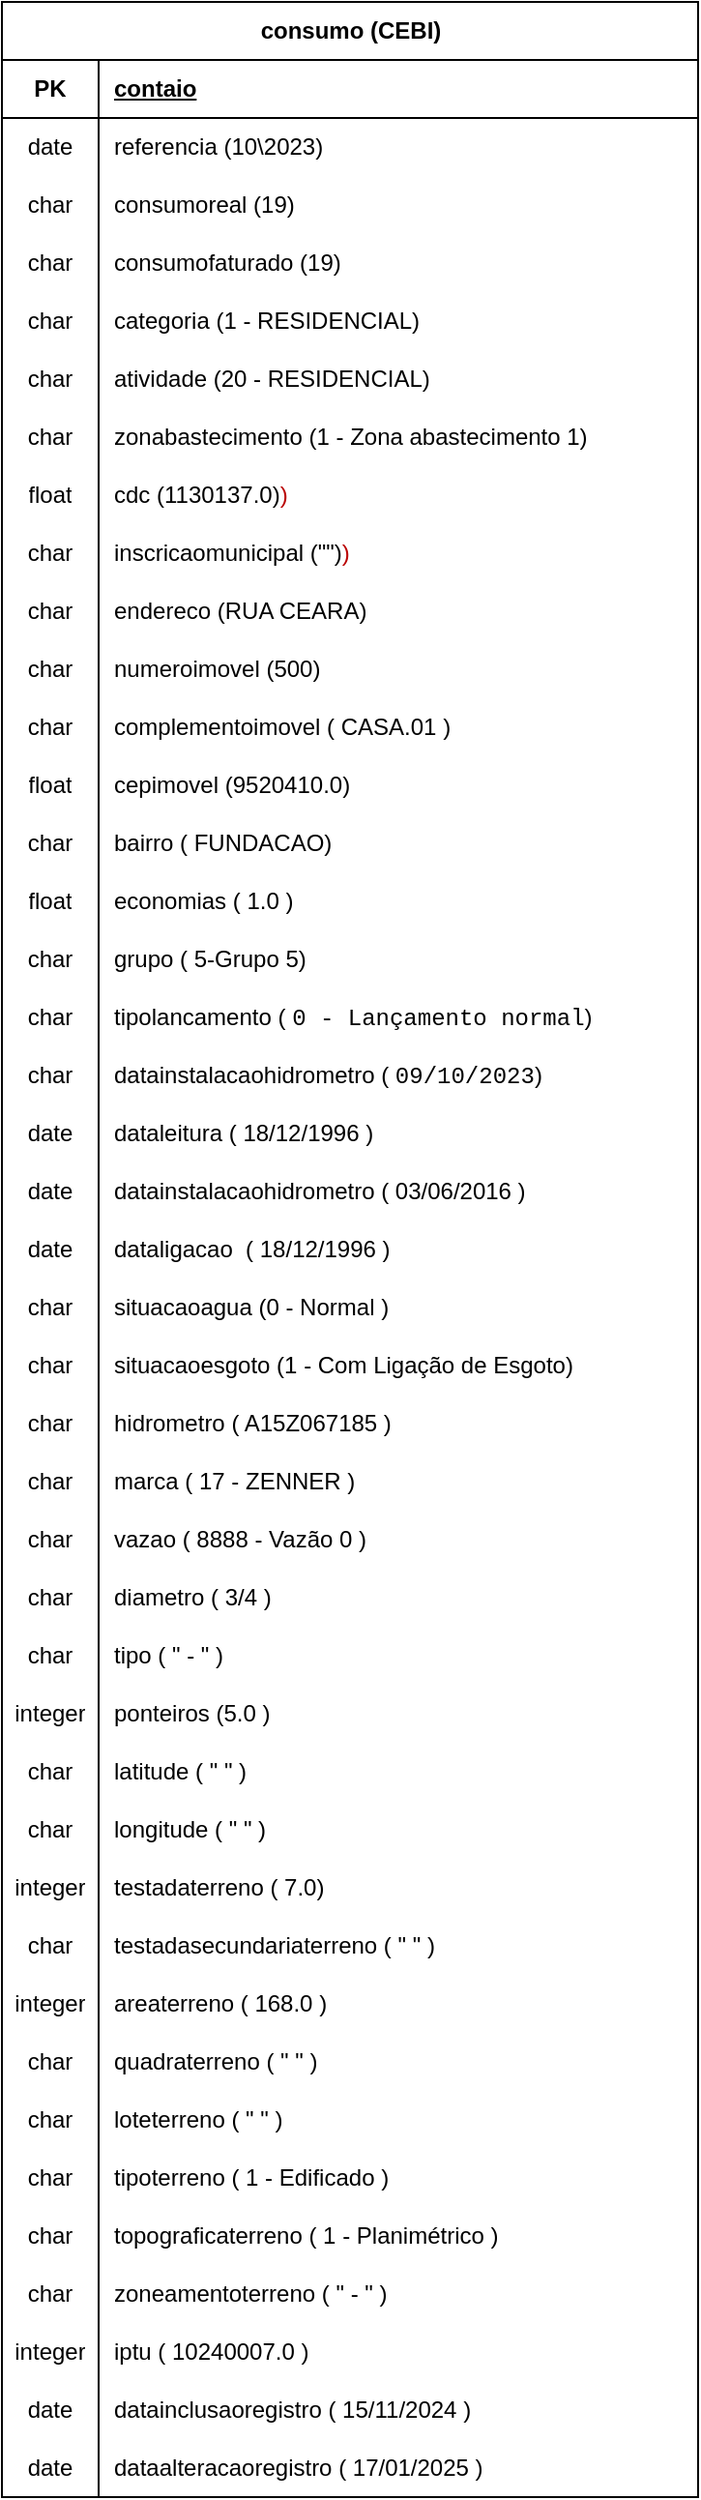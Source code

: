<mxfile version="26.0.6">
  <diagram name="Página-1" id="OTXXK7IYjuL3K-QOraHA">
    <mxGraphModel dx="1500" dy="796" grid="1" gridSize="10" guides="1" tooltips="1" connect="1" arrows="1" fold="1" page="1" pageScale="1" pageWidth="827" pageHeight="1169" math="0" shadow="0">
      <root>
        <mxCell id="0" />
        <mxCell id="1" parent="0" />
        <object label="consumo (CEBI)" contaid="" id="uU2VkU6-m6h__MbLvQ_K-1">
          <mxCell style="shape=table;startSize=30;container=1;collapsible=1;childLayout=tableLayout;fixedRows=1;rowLines=0;fontStyle=1;align=center;resizeLast=1;html=1;" vertex="1" parent="1">
            <mxGeometry x="110" y="30" width="360" height="1290" as="geometry" />
          </mxCell>
        </object>
        <mxCell id="uU2VkU6-m6h__MbLvQ_K-2" value="" style="shape=tableRow;horizontal=0;startSize=0;swimlaneHead=0;swimlaneBody=0;fillColor=none;collapsible=0;dropTarget=0;points=[[0,0.5],[1,0.5]];portConstraint=eastwest;top=0;left=0;right=0;bottom=1;" vertex="1" parent="uU2VkU6-m6h__MbLvQ_K-1">
          <mxGeometry y="30" width="360" height="30" as="geometry" />
        </mxCell>
        <mxCell id="uU2VkU6-m6h__MbLvQ_K-3" value="PK" style="shape=partialRectangle;connectable=0;fillColor=none;top=0;left=0;bottom=0;right=0;fontStyle=1;overflow=hidden;whiteSpace=wrap;html=1;" vertex="1" parent="uU2VkU6-m6h__MbLvQ_K-2">
          <mxGeometry width="50" height="30" as="geometry">
            <mxRectangle width="50" height="30" as="alternateBounds" />
          </mxGeometry>
        </mxCell>
        <mxCell id="uU2VkU6-m6h__MbLvQ_K-4" value="contaio" style="shape=partialRectangle;connectable=0;fillColor=none;top=0;left=0;bottom=0;right=0;align=left;spacingLeft=6;fontStyle=5;overflow=hidden;whiteSpace=wrap;html=1;" vertex="1" parent="uU2VkU6-m6h__MbLvQ_K-2">
          <mxGeometry x="50" width="310" height="30" as="geometry">
            <mxRectangle width="310" height="30" as="alternateBounds" />
          </mxGeometry>
        </mxCell>
        <mxCell id="uU2VkU6-m6h__MbLvQ_K-5" value="" style="shape=tableRow;horizontal=0;startSize=0;swimlaneHead=0;swimlaneBody=0;fillColor=none;collapsible=0;dropTarget=0;points=[[0,0.5],[1,0.5]];portConstraint=eastwest;top=0;left=0;right=0;bottom=0;" vertex="1" parent="uU2VkU6-m6h__MbLvQ_K-1">
          <mxGeometry y="60" width="360" height="30" as="geometry" />
        </mxCell>
        <mxCell id="uU2VkU6-m6h__MbLvQ_K-6" value="date" style="shape=partialRectangle;connectable=0;fillColor=none;top=0;left=0;bottom=0;right=0;editable=1;overflow=hidden;whiteSpace=wrap;html=1;" vertex="1" parent="uU2VkU6-m6h__MbLvQ_K-5">
          <mxGeometry width="50" height="30" as="geometry">
            <mxRectangle width="50" height="30" as="alternateBounds" />
          </mxGeometry>
        </mxCell>
        <mxCell id="uU2VkU6-m6h__MbLvQ_K-7" value="referencia (10\\2023)" style="shape=partialRectangle;connectable=0;fillColor=none;top=0;left=0;bottom=0;right=0;align=left;spacingLeft=6;overflow=hidden;whiteSpace=wrap;html=1;" vertex="1" parent="uU2VkU6-m6h__MbLvQ_K-5">
          <mxGeometry x="50" width="310" height="30" as="geometry">
            <mxRectangle width="310" height="30" as="alternateBounds" />
          </mxGeometry>
        </mxCell>
        <mxCell id="uU2VkU6-m6h__MbLvQ_K-8" value="" style="shape=tableRow;horizontal=0;startSize=0;swimlaneHead=0;swimlaneBody=0;fillColor=none;collapsible=0;dropTarget=0;points=[[0,0.5],[1,0.5]];portConstraint=eastwest;top=0;left=0;right=0;bottom=0;" vertex="1" parent="uU2VkU6-m6h__MbLvQ_K-1">
          <mxGeometry y="90" width="360" height="30" as="geometry" />
        </mxCell>
        <mxCell id="uU2VkU6-m6h__MbLvQ_K-9" value="char" style="shape=partialRectangle;connectable=0;fillColor=none;top=0;left=0;bottom=0;right=0;editable=1;overflow=hidden;whiteSpace=wrap;html=1;" vertex="1" parent="uU2VkU6-m6h__MbLvQ_K-8">
          <mxGeometry width="50" height="30" as="geometry">
            <mxRectangle width="50" height="30" as="alternateBounds" />
          </mxGeometry>
        </mxCell>
        <mxCell id="uU2VkU6-m6h__MbLvQ_K-10" value="consumoreal (19)" style="shape=partialRectangle;connectable=0;fillColor=none;top=0;left=0;bottom=0;right=0;align=left;spacingLeft=6;overflow=hidden;whiteSpace=wrap;html=1;" vertex="1" parent="uU2VkU6-m6h__MbLvQ_K-8">
          <mxGeometry x="50" width="310" height="30" as="geometry">
            <mxRectangle width="310" height="30" as="alternateBounds" />
          </mxGeometry>
        </mxCell>
        <mxCell id="uU2VkU6-m6h__MbLvQ_K-11" value="" style="shape=tableRow;horizontal=0;startSize=0;swimlaneHead=0;swimlaneBody=0;fillColor=none;collapsible=0;dropTarget=0;points=[[0,0.5],[1,0.5]];portConstraint=eastwest;top=0;left=0;right=0;bottom=0;" vertex="1" parent="uU2VkU6-m6h__MbLvQ_K-1">
          <mxGeometry y="120" width="360" height="30" as="geometry" />
        </mxCell>
        <mxCell id="uU2VkU6-m6h__MbLvQ_K-12" value="&lt;span style=&quot;text-align: left;&quot;&gt;char&lt;/span&gt;" style="shape=partialRectangle;connectable=0;fillColor=none;top=0;left=0;bottom=0;right=0;editable=1;overflow=hidden;whiteSpace=wrap;html=1;" vertex="1" parent="uU2VkU6-m6h__MbLvQ_K-11">
          <mxGeometry width="50" height="30" as="geometry">
            <mxRectangle width="50" height="30" as="alternateBounds" />
          </mxGeometry>
        </mxCell>
        <mxCell id="uU2VkU6-m6h__MbLvQ_K-13" value="consumofaturado (19)" style="shape=partialRectangle;connectable=0;fillColor=none;top=0;left=0;bottom=0;right=0;align=left;spacingLeft=6;overflow=hidden;whiteSpace=wrap;html=1;" vertex="1" parent="uU2VkU6-m6h__MbLvQ_K-11">
          <mxGeometry x="50" width="310" height="30" as="geometry">
            <mxRectangle width="310" height="30" as="alternateBounds" />
          </mxGeometry>
        </mxCell>
        <mxCell id="uU2VkU6-m6h__MbLvQ_K-20" value="" style="shape=tableRow;horizontal=0;startSize=0;swimlaneHead=0;swimlaneBody=0;fillColor=none;collapsible=0;dropTarget=0;points=[[0,0.5],[1,0.5]];portConstraint=eastwest;top=0;left=0;right=0;bottom=0;" vertex="1" parent="uU2VkU6-m6h__MbLvQ_K-1">
          <mxGeometry y="150" width="360" height="30" as="geometry" />
        </mxCell>
        <mxCell id="uU2VkU6-m6h__MbLvQ_K-21" value="char" style="shape=partialRectangle;connectable=0;fillColor=none;top=0;left=0;bottom=0;right=0;editable=1;overflow=hidden;whiteSpace=wrap;html=1;" vertex="1" parent="uU2VkU6-m6h__MbLvQ_K-20">
          <mxGeometry width="50" height="30" as="geometry">
            <mxRectangle width="50" height="30" as="alternateBounds" />
          </mxGeometry>
        </mxCell>
        <mxCell id="uU2VkU6-m6h__MbLvQ_K-22" value="categoria (1 - RESIDENCIAL)" style="shape=partialRectangle;connectable=0;fillColor=none;top=0;left=0;bottom=0;right=0;align=left;spacingLeft=6;overflow=hidden;whiteSpace=wrap;html=1;" vertex="1" parent="uU2VkU6-m6h__MbLvQ_K-20">
          <mxGeometry x="50" width="310" height="30" as="geometry">
            <mxRectangle width="310" height="30" as="alternateBounds" />
          </mxGeometry>
        </mxCell>
        <mxCell id="uU2VkU6-m6h__MbLvQ_K-23" value="" style="shape=tableRow;horizontal=0;startSize=0;swimlaneHead=0;swimlaneBody=0;fillColor=none;collapsible=0;dropTarget=0;points=[[0,0.5],[1,0.5]];portConstraint=eastwest;top=0;left=0;right=0;bottom=0;" vertex="1" parent="uU2VkU6-m6h__MbLvQ_K-1">
          <mxGeometry y="180" width="360" height="30" as="geometry" />
        </mxCell>
        <mxCell id="uU2VkU6-m6h__MbLvQ_K-24" value="char" style="shape=partialRectangle;connectable=0;fillColor=none;top=0;left=0;bottom=0;right=0;editable=1;overflow=hidden;whiteSpace=wrap;html=1;" vertex="1" parent="uU2VkU6-m6h__MbLvQ_K-23">
          <mxGeometry width="50" height="30" as="geometry">
            <mxRectangle width="50" height="30" as="alternateBounds" />
          </mxGeometry>
        </mxCell>
        <mxCell id="uU2VkU6-m6h__MbLvQ_K-25" value="atividade (20 - RESIDENCIAL)" style="shape=partialRectangle;connectable=0;fillColor=none;top=0;left=0;bottom=0;right=0;align=left;spacingLeft=6;overflow=hidden;whiteSpace=wrap;html=1;" vertex="1" parent="uU2VkU6-m6h__MbLvQ_K-23">
          <mxGeometry x="50" width="310" height="30" as="geometry">
            <mxRectangle width="310" height="30" as="alternateBounds" />
          </mxGeometry>
        </mxCell>
        <mxCell id="uU2VkU6-m6h__MbLvQ_K-29" value="" style="shape=tableRow;horizontal=0;startSize=0;swimlaneHead=0;swimlaneBody=0;fillColor=none;collapsible=0;dropTarget=0;points=[[0,0.5],[1,0.5]];portConstraint=eastwest;top=0;left=0;right=0;bottom=0;" vertex="1" parent="uU2VkU6-m6h__MbLvQ_K-1">
          <mxGeometry y="210" width="360" height="30" as="geometry" />
        </mxCell>
        <mxCell id="uU2VkU6-m6h__MbLvQ_K-30" value="char" style="shape=partialRectangle;connectable=0;fillColor=none;top=0;left=0;bottom=0;right=0;editable=1;overflow=hidden;whiteSpace=wrap;html=1;" vertex="1" parent="uU2VkU6-m6h__MbLvQ_K-29">
          <mxGeometry width="50" height="30" as="geometry">
            <mxRectangle width="50" height="30" as="alternateBounds" />
          </mxGeometry>
        </mxCell>
        <mxCell id="uU2VkU6-m6h__MbLvQ_K-31" value="zonabastecimento (1 - Zona abastecimento 1)" style="shape=partialRectangle;connectable=0;fillColor=none;top=0;left=0;bottom=0;right=0;align=left;spacingLeft=6;overflow=hidden;whiteSpace=wrap;html=1;" vertex="1" parent="uU2VkU6-m6h__MbLvQ_K-29">
          <mxGeometry x="50" width="310" height="30" as="geometry">
            <mxRectangle width="310" height="30" as="alternateBounds" />
          </mxGeometry>
        </mxCell>
        <mxCell id="uU2VkU6-m6h__MbLvQ_K-32" value="" style="shape=tableRow;horizontal=0;startSize=0;swimlaneHead=0;swimlaneBody=0;fillColor=none;collapsible=0;dropTarget=0;points=[[0,0.5],[1,0.5]];portConstraint=eastwest;top=0;left=0;right=0;bottom=0;" vertex="1" parent="uU2VkU6-m6h__MbLvQ_K-1">
          <mxGeometry y="240" width="360" height="30" as="geometry" />
        </mxCell>
        <mxCell id="uU2VkU6-m6h__MbLvQ_K-33" value="float" style="shape=partialRectangle;connectable=0;fillColor=none;top=0;left=0;bottom=0;right=0;editable=1;overflow=hidden;whiteSpace=wrap;html=1;" vertex="1" parent="uU2VkU6-m6h__MbLvQ_K-32">
          <mxGeometry width="50" height="30" as="geometry">
            <mxRectangle width="50" height="30" as="alternateBounds" />
          </mxGeometry>
        </mxCell>
        <mxCell id="uU2VkU6-m6h__MbLvQ_K-34" value="cdc (1130137.0)&lt;span style=&quot;background-color: transparent;&quot;&gt;&lt;font color=&quot;rgba(0, 0, 0, 0)&quot;&gt;)&lt;/font&gt;&lt;/span&gt;" style="shape=partialRectangle;connectable=0;fillColor=none;top=0;left=0;bottom=0;right=0;align=left;spacingLeft=6;overflow=hidden;whiteSpace=wrap;html=1;" vertex="1" parent="uU2VkU6-m6h__MbLvQ_K-32">
          <mxGeometry x="50" width="310" height="30" as="geometry">
            <mxRectangle width="310" height="30" as="alternateBounds" />
          </mxGeometry>
        </mxCell>
        <mxCell id="uU2VkU6-m6h__MbLvQ_K-35" value="" style="shape=tableRow;horizontal=0;startSize=0;swimlaneHead=0;swimlaneBody=0;fillColor=none;collapsible=0;dropTarget=0;points=[[0,0.5],[1,0.5]];portConstraint=eastwest;top=0;left=0;right=0;bottom=0;" vertex="1" parent="uU2VkU6-m6h__MbLvQ_K-1">
          <mxGeometry y="270" width="360" height="30" as="geometry" />
        </mxCell>
        <mxCell id="uU2VkU6-m6h__MbLvQ_K-36" value="char" style="shape=partialRectangle;connectable=0;fillColor=none;top=0;left=0;bottom=0;right=0;editable=1;overflow=hidden;whiteSpace=wrap;html=1;" vertex="1" parent="uU2VkU6-m6h__MbLvQ_K-35">
          <mxGeometry width="50" height="30" as="geometry">
            <mxRectangle width="50" height="30" as="alternateBounds" />
          </mxGeometry>
        </mxCell>
        <mxCell id="uU2VkU6-m6h__MbLvQ_K-37" value="inscricaomunicipal (&quot;&quot;)&lt;span style=&quot;background-color: transparent;&quot;&gt;&lt;font color=&quot;rgba(0, 0, 0, 0)&quot;&gt;)&lt;/font&gt;&lt;/span&gt;" style="shape=partialRectangle;connectable=0;fillColor=none;top=0;left=0;bottom=0;right=0;align=left;spacingLeft=6;overflow=hidden;whiteSpace=wrap;html=1;" vertex="1" parent="uU2VkU6-m6h__MbLvQ_K-35">
          <mxGeometry x="50" width="310" height="30" as="geometry">
            <mxRectangle width="310" height="30" as="alternateBounds" />
          </mxGeometry>
        </mxCell>
        <mxCell id="uU2VkU6-m6h__MbLvQ_K-38" value="" style="shape=tableRow;horizontal=0;startSize=0;swimlaneHead=0;swimlaneBody=0;fillColor=none;collapsible=0;dropTarget=0;points=[[0,0.5],[1,0.5]];portConstraint=eastwest;top=0;left=0;right=0;bottom=0;" vertex="1" parent="uU2VkU6-m6h__MbLvQ_K-1">
          <mxGeometry y="300" width="360" height="30" as="geometry" />
        </mxCell>
        <mxCell id="uU2VkU6-m6h__MbLvQ_K-39" value="char" style="shape=partialRectangle;connectable=0;fillColor=none;top=0;left=0;bottom=0;right=0;editable=1;overflow=hidden;whiteSpace=wrap;html=1;" vertex="1" parent="uU2VkU6-m6h__MbLvQ_K-38">
          <mxGeometry width="50" height="30" as="geometry">
            <mxRectangle width="50" height="30" as="alternateBounds" />
          </mxGeometry>
        </mxCell>
        <mxCell id="uU2VkU6-m6h__MbLvQ_K-40" value="endereco (RUA CEARA)" style="shape=partialRectangle;connectable=0;fillColor=none;top=0;left=0;bottom=0;right=0;align=left;spacingLeft=6;overflow=hidden;whiteSpace=wrap;html=1;" vertex="1" parent="uU2VkU6-m6h__MbLvQ_K-38">
          <mxGeometry x="50" width="310" height="30" as="geometry">
            <mxRectangle width="310" height="30" as="alternateBounds" />
          </mxGeometry>
        </mxCell>
        <mxCell id="uU2VkU6-m6h__MbLvQ_K-41" value="" style="shape=tableRow;horizontal=0;startSize=0;swimlaneHead=0;swimlaneBody=0;fillColor=none;collapsible=0;dropTarget=0;points=[[0,0.5],[1,0.5]];portConstraint=eastwest;top=0;left=0;right=0;bottom=0;" vertex="1" parent="uU2VkU6-m6h__MbLvQ_K-1">
          <mxGeometry y="330" width="360" height="30" as="geometry" />
        </mxCell>
        <mxCell id="uU2VkU6-m6h__MbLvQ_K-42" value="char" style="shape=partialRectangle;connectable=0;fillColor=none;top=0;left=0;bottom=0;right=0;editable=1;overflow=hidden;whiteSpace=wrap;html=1;" vertex="1" parent="uU2VkU6-m6h__MbLvQ_K-41">
          <mxGeometry width="50" height="30" as="geometry">
            <mxRectangle width="50" height="30" as="alternateBounds" />
          </mxGeometry>
        </mxCell>
        <mxCell id="uU2VkU6-m6h__MbLvQ_K-43" value="numeroimovel (500)" style="shape=partialRectangle;connectable=0;fillColor=none;top=0;left=0;bottom=0;right=0;align=left;spacingLeft=6;overflow=hidden;whiteSpace=wrap;html=1;" vertex="1" parent="uU2VkU6-m6h__MbLvQ_K-41">
          <mxGeometry x="50" width="310" height="30" as="geometry">
            <mxRectangle width="310" height="30" as="alternateBounds" />
          </mxGeometry>
        </mxCell>
        <mxCell id="uU2VkU6-m6h__MbLvQ_K-44" value="" style="shape=tableRow;horizontal=0;startSize=0;swimlaneHead=0;swimlaneBody=0;fillColor=none;collapsible=0;dropTarget=0;points=[[0,0.5],[1,0.5]];portConstraint=eastwest;top=0;left=0;right=0;bottom=0;" vertex="1" parent="uU2VkU6-m6h__MbLvQ_K-1">
          <mxGeometry y="360" width="360" height="30" as="geometry" />
        </mxCell>
        <mxCell id="uU2VkU6-m6h__MbLvQ_K-45" value="char" style="shape=partialRectangle;connectable=0;fillColor=none;top=0;left=0;bottom=0;right=0;editable=1;overflow=hidden;whiteSpace=wrap;html=1;" vertex="1" parent="uU2VkU6-m6h__MbLvQ_K-44">
          <mxGeometry width="50" height="30" as="geometry">
            <mxRectangle width="50" height="30" as="alternateBounds" />
          </mxGeometry>
        </mxCell>
        <mxCell id="uU2VkU6-m6h__MbLvQ_K-46" value="complementoimovel ( CASA.01 )" style="shape=partialRectangle;connectable=0;fillColor=none;top=0;left=0;bottom=0;right=0;align=left;spacingLeft=6;overflow=hidden;whiteSpace=wrap;html=1;" vertex="1" parent="uU2VkU6-m6h__MbLvQ_K-44">
          <mxGeometry x="50" width="310" height="30" as="geometry">
            <mxRectangle width="310" height="30" as="alternateBounds" />
          </mxGeometry>
        </mxCell>
        <mxCell id="uU2VkU6-m6h__MbLvQ_K-47" value="" style="shape=tableRow;horizontal=0;startSize=0;swimlaneHead=0;swimlaneBody=0;fillColor=none;collapsible=0;dropTarget=0;points=[[0,0.5],[1,0.5]];portConstraint=eastwest;top=0;left=0;right=0;bottom=0;" vertex="1" parent="uU2VkU6-m6h__MbLvQ_K-1">
          <mxGeometry y="390" width="360" height="30" as="geometry" />
        </mxCell>
        <mxCell id="uU2VkU6-m6h__MbLvQ_K-48" value="float" style="shape=partialRectangle;connectable=0;fillColor=none;top=0;left=0;bottom=0;right=0;editable=1;overflow=hidden;whiteSpace=wrap;html=1;" vertex="1" parent="uU2VkU6-m6h__MbLvQ_K-47">
          <mxGeometry width="50" height="30" as="geometry">
            <mxRectangle width="50" height="30" as="alternateBounds" />
          </mxGeometry>
        </mxCell>
        <mxCell id="uU2VkU6-m6h__MbLvQ_K-49" value="cepimovel (9520410.0)" style="shape=partialRectangle;connectable=0;fillColor=none;top=0;left=0;bottom=0;right=0;align=left;spacingLeft=6;overflow=hidden;whiteSpace=wrap;html=1;" vertex="1" parent="uU2VkU6-m6h__MbLvQ_K-47">
          <mxGeometry x="50" width="310" height="30" as="geometry">
            <mxRectangle width="310" height="30" as="alternateBounds" />
          </mxGeometry>
        </mxCell>
        <mxCell id="uU2VkU6-m6h__MbLvQ_K-50" value="" style="shape=tableRow;horizontal=0;startSize=0;swimlaneHead=0;swimlaneBody=0;fillColor=none;collapsible=0;dropTarget=0;points=[[0,0.5],[1,0.5]];portConstraint=eastwest;top=0;left=0;right=0;bottom=0;" vertex="1" parent="uU2VkU6-m6h__MbLvQ_K-1">
          <mxGeometry y="420" width="360" height="30" as="geometry" />
        </mxCell>
        <mxCell id="uU2VkU6-m6h__MbLvQ_K-51" value="char" style="shape=partialRectangle;connectable=0;fillColor=none;top=0;left=0;bottom=0;right=0;editable=1;overflow=hidden;whiteSpace=wrap;html=1;" vertex="1" parent="uU2VkU6-m6h__MbLvQ_K-50">
          <mxGeometry width="50" height="30" as="geometry">
            <mxRectangle width="50" height="30" as="alternateBounds" />
          </mxGeometry>
        </mxCell>
        <mxCell id="uU2VkU6-m6h__MbLvQ_K-52" value="bairro ( FUNDACAO)" style="shape=partialRectangle;connectable=0;fillColor=none;top=0;left=0;bottom=0;right=0;align=left;spacingLeft=6;overflow=hidden;whiteSpace=wrap;html=1;" vertex="1" parent="uU2VkU6-m6h__MbLvQ_K-50">
          <mxGeometry x="50" width="310" height="30" as="geometry">
            <mxRectangle width="310" height="30" as="alternateBounds" />
          </mxGeometry>
        </mxCell>
        <mxCell id="uU2VkU6-m6h__MbLvQ_K-53" value="" style="shape=tableRow;horizontal=0;startSize=0;swimlaneHead=0;swimlaneBody=0;fillColor=none;collapsible=0;dropTarget=0;points=[[0,0.5],[1,0.5]];portConstraint=eastwest;top=0;left=0;right=0;bottom=0;" vertex="1" parent="uU2VkU6-m6h__MbLvQ_K-1">
          <mxGeometry y="450" width="360" height="30" as="geometry" />
        </mxCell>
        <mxCell id="uU2VkU6-m6h__MbLvQ_K-54" value="float" style="shape=partialRectangle;connectable=0;fillColor=none;top=0;left=0;bottom=0;right=0;editable=1;overflow=hidden;whiteSpace=wrap;html=1;" vertex="1" parent="uU2VkU6-m6h__MbLvQ_K-53">
          <mxGeometry width="50" height="30" as="geometry">
            <mxRectangle width="50" height="30" as="alternateBounds" />
          </mxGeometry>
        </mxCell>
        <mxCell id="uU2VkU6-m6h__MbLvQ_K-55" value="economias ( 1.0 )" style="shape=partialRectangle;connectable=0;fillColor=none;top=0;left=0;bottom=0;right=0;align=left;spacingLeft=6;overflow=hidden;whiteSpace=wrap;html=1;" vertex="1" parent="uU2VkU6-m6h__MbLvQ_K-53">
          <mxGeometry x="50" width="310" height="30" as="geometry">
            <mxRectangle width="310" height="30" as="alternateBounds" />
          </mxGeometry>
        </mxCell>
        <mxCell id="uU2VkU6-m6h__MbLvQ_K-56" value="" style="shape=tableRow;horizontal=0;startSize=0;swimlaneHead=0;swimlaneBody=0;fillColor=none;collapsible=0;dropTarget=0;points=[[0,0.5],[1,0.5]];portConstraint=eastwest;top=0;left=0;right=0;bottom=0;" vertex="1" parent="uU2VkU6-m6h__MbLvQ_K-1">
          <mxGeometry y="480" width="360" height="30" as="geometry" />
        </mxCell>
        <mxCell id="uU2VkU6-m6h__MbLvQ_K-57" value="char" style="shape=partialRectangle;connectable=0;fillColor=none;top=0;left=0;bottom=0;right=0;editable=1;overflow=hidden;whiteSpace=wrap;html=1;" vertex="1" parent="uU2VkU6-m6h__MbLvQ_K-56">
          <mxGeometry width="50" height="30" as="geometry">
            <mxRectangle width="50" height="30" as="alternateBounds" />
          </mxGeometry>
        </mxCell>
        <mxCell id="uU2VkU6-m6h__MbLvQ_K-58" value="grupo ( 5-Grupo 5)" style="shape=partialRectangle;connectable=0;fillColor=none;top=0;left=0;bottom=0;right=0;align=left;spacingLeft=6;overflow=hidden;whiteSpace=wrap;html=1;" vertex="1" parent="uU2VkU6-m6h__MbLvQ_K-56">
          <mxGeometry x="50" width="310" height="30" as="geometry">
            <mxRectangle width="310" height="30" as="alternateBounds" />
          </mxGeometry>
        </mxCell>
        <mxCell id="uU2VkU6-m6h__MbLvQ_K-59" value="" style="shape=tableRow;horizontal=0;startSize=0;swimlaneHead=0;swimlaneBody=0;fillColor=none;collapsible=0;dropTarget=0;points=[[0,0.5],[1,0.5]];portConstraint=eastwest;top=0;left=0;right=0;bottom=0;" vertex="1" parent="uU2VkU6-m6h__MbLvQ_K-1">
          <mxGeometry y="510" width="360" height="30" as="geometry" />
        </mxCell>
        <mxCell id="uU2VkU6-m6h__MbLvQ_K-60" value="char" style="shape=partialRectangle;connectable=0;fillColor=none;top=0;left=0;bottom=0;right=0;editable=1;overflow=hidden;whiteSpace=wrap;html=1;" vertex="1" parent="uU2VkU6-m6h__MbLvQ_K-59">
          <mxGeometry width="50" height="30" as="geometry">
            <mxRectangle width="50" height="30" as="alternateBounds" />
          </mxGeometry>
        </mxCell>
        <mxCell id="uU2VkU6-m6h__MbLvQ_K-61" value="tipolancamento (&amp;nbsp;&lt;span style=&quot;font-family: IBMPlexMono, &amp;quot;Courier New&amp;quot;, monospace, Consolas, &amp;quot;Courier New&amp;quot;, monospace; white-space: pre;&quot;&gt;&lt;font style=&quot;color: rgb(0, 0, 0);&quot;&gt;0 - Lançamento normal&lt;/font&gt;&lt;/span&gt;&lt;span style=&quot;background-color: transparent; color: light-dark(rgb(0, 0, 0), rgb(255, 255, 255));&quot;&gt;)&lt;/span&gt;" style="shape=partialRectangle;connectable=0;fillColor=none;top=0;left=0;bottom=0;right=0;align=left;spacingLeft=6;overflow=hidden;whiteSpace=wrap;html=1;" vertex="1" parent="uU2VkU6-m6h__MbLvQ_K-59">
          <mxGeometry x="50" width="310" height="30" as="geometry">
            <mxRectangle width="310" height="30" as="alternateBounds" />
          </mxGeometry>
        </mxCell>
        <mxCell id="uU2VkU6-m6h__MbLvQ_K-62" value="" style="shape=tableRow;horizontal=0;startSize=0;swimlaneHead=0;swimlaneBody=0;fillColor=none;collapsible=0;dropTarget=0;points=[[0,0.5],[1,0.5]];portConstraint=eastwest;top=0;left=0;right=0;bottom=0;" vertex="1" parent="uU2VkU6-m6h__MbLvQ_K-1">
          <mxGeometry y="540" width="360" height="30" as="geometry" />
        </mxCell>
        <mxCell id="uU2VkU6-m6h__MbLvQ_K-63" value="char" style="shape=partialRectangle;connectable=0;fillColor=none;top=0;left=0;bottom=0;right=0;editable=1;overflow=hidden;whiteSpace=wrap;html=1;" vertex="1" parent="uU2VkU6-m6h__MbLvQ_K-62">
          <mxGeometry width="50" height="30" as="geometry">
            <mxRectangle width="50" height="30" as="alternateBounds" />
          </mxGeometry>
        </mxCell>
        <mxCell id="uU2VkU6-m6h__MbLvQ_K-64" value="datainstalacaohidrometro ( &lt;font face=&quot;IBMPlexMono, Courier New, monospace, Consolas, Courier New, monospace&quot;&gt;&lt;span style=&quot;white-space: pre;&quot;&gt;09/10/2023&lt;/span&gt;&lt;/font&gt;&lt;span style=&quot;background-color: transparent; color: light-dark(rgb(0, 0, 0), rgb(255, 255, 255));&quot;&gt;)&lt;/span&gt;" style="shape=partialRectangle;connectable=0;fillColor=none;top=0;left=0;bottom=0;right=0;align=left;spacingLeft=6;overflow=hidden;whiteSpace=wrap;html=1;" vertex="1" parent="uU2VkU6-m6h__MbLvQ_K-62">
          <mxGeometry x="50" width="310" height="30" as="geometry">
            <mxRectangle width="310" height="30" as="alternateBounds" />
          </mxGeometry>
        </mxCell>
        <mxCell id="uU2VkU6-m6h__MbLvQ_K-65" value="" style="shape=tableRow;horizontal=0;startSize=0;swimlaneHead=0;swimlaneBody=0;fillColor=none;collapsible=0;dropTarget=0;points=[[0,0.5],[1,0.5]];portConstraint=eastwest;top=0;left=0;right=0;bottom=0;" vertex="1" parent="uU2VkU6-m6h__MbLvQ_K-1">
          <mxGeometry y="570" width="360" height="30" as="geometry" />
        </mxCell>
        <mxCell id="uU2VkU6-m6h__MbLvQ_K-66" value="date" style="shape=partialRectangle;connectable=0;fillColor=none;top=0;left=0;bottom=0;right=0;editable=1;overflow=hidden;whiteSpace=wrap;html=1;" vertex="1" parent="uU2VkU6-m6h__MbLvQ_K-65">
          <mxGeometry width="50" height="30" as="geometry">
            <mxRectangle width="50" height="30" as="alternateBounds" />
          </mxGeometry>
        </mxCell>
        <mxCell id="uU2VkU6-m6h__MbLvQ_K-67" value="dataleitura ( 18/12/1996 )" style="shape=partialRectangle;connectable=0;fillColor=none;top=0;left=0;bottom=0;right=0;align=left;spacingLeft=6;overflow=hidden;whiteSpace=wrap;html=1;" vertex="1" parent="uU2VkU6-m6h__MbLvQ_K-65">
          <mxGeometry x="50" width="310" height="30" as="geometry">
            <mxRectangle width="310" height="30" as="alternateBounds" />
          </mxGeometry>
        </mxCell>
        <mxCell id="uU2VkU6-m6h__MbLvQ_K-68" value="" style="shape=tableRow;horizontal=0;startSize=0;swimlaneHead=0;swimlaneBody=0;fillColor=none;collapsible=0;dropTarget=0;points=[[0,0.5],[1,0.5]];portConstraint=eastwest;top=0;left=0;right=0;bottom=0;" vertex="1" parent="uU2VkU6-m6h__MbLvQ_K-1">
          <mxGeometry y="600" width="360" height="30" as="geometry" />
        </mxCell>
        <mxCell id="uU2VkU6-m6h__MbLvQ_K-69" value="date" style="shape=partialRectangle;connectable=0;fillColor=none;top=0;left=0;bottom=0;right=0;editable=1;overflow=hidden;whiteSpace=wrap;html=1;" vertex="1" parent="uU2VkU6-m6h__MbLvQ_K-68">
          <mxGeometry width="50" height="30" as="geometry">
            <mxRectangle width="50" height="30" as="alternateBounds" />
          </mxGeometry>
        </mxCell>
        <mxCell id="uU2VkU6-m6h__MbLvQ_K-70" value="datainstalacaohidrometro ( 03/06/2016 )" style="shape=partialRectangle;connectable=0;fillColor=none;top=0;left=0;bottom=0;right=0;align=left;spacingLeft=6;overflow=hidden;whiteSpace=wrap;html=1;" vertex="1" parent="uU2VkU6-m6h__MbLvQ_K-68">
          <mxGeometry x="50" width="310" height="30" as="geometry">
            <mxRectangle width="310" height="30" as="alternateBounds" />
          </mxGeometry>
        </mxCell>
        <mxCell id="uU2VkU6-m6h__MbLvQ_K-71" value="" style="shape=tableRow;horizontal=0;startSize=0;swimlaneHead=0;swimlaneBody=0;fillColor=none;collapsible=0;dropTarget=0;points=[[0,0.5],[1,0.5]];portConstraint=eastwest;top=0;left=0;right=0;bottom=0;" vertex="1" parent="uU2VkU6-m6h__MbLvQ_K-1">
          <mxGeometry y="630" width="360" height="30" as="geometry" />
        </mxCell>
        <mxCell id="uU2VkU6-m6h__MbLvQ_K-72" value="date" style="shape=partialRectangle;connectable=0;fillColor=none;top=0;left=0;bottom=0;right=0;editable=1;overflow=hidden;whiteSpace=wrap;html=1;" vertex="1" parent="uU2VkU6-m6h__MbLvQ_K-71">
          <mxGeometry width="50" height="30" as="geometry">
            <mxRectangle width="50" height="30" as="alternateBounds" />
          </mxGeometry>
        </mxCell>
        <mxCell id="uU2VkU6-m6h__MbLvQ_K-73" value="dataligacao&amp;nbsp;&amp;nbsp;( 18/12/1996 )" style="shape=partialRectangle;connectable=0;fillColor=none;top=0;left=0;bottom=0;right=0;align=left;spacingLeft=6;overflow=hidden;whiteSpace=wrap;html=1;" vertex="1" parent="uU2VkU6-m6h__MbLvQ_K-71">
          <mxGeometry x="50" width="310" height="30" as="geometry">
            <mxRectangle width="310" height="30" as="alternateBounds" />
          </mxGeometry>
        </mxCell>
        <mxCell id="uU2VkU6-m6h__MbLvQ_K-74" value="" style="shape=tableRow;horizontal=0;startSize=0;swimlaneHead=0;swimlaneBody=0;fillColor=none;collapsible=0;dropTarget=0;points=[[0,0.5],[1,0.5]];portConstraint=eastwest;top=0;left=0;right=0;bottom=0;" vertex="1" parent="uU2VkU6-m6h__MbLvQ_K-1">
          <mxGeometry y="660" width="360" height="30" as="geometry" />
        </mxCell>
        <mxCell id="uU2VkU6-m6h__MbLvQ_K-75" value="char" style="shape=partialRectangle;connectable=0;fillColor=none;top=0;left=0;bottom=0;right=0;editable=1;overflow=hidden;whiteSpace=wrap;html=1;" vertex="1" parent="uU2VkU6-m6h__MbLvQ_K-74">
          <mxGeometry width="50" height="30" as="geometry">
            <mxRectangle width="50" height="30" as="alternateBounds" />
          </mxGeometry>
        </mxCell>
        <mxCell id="uU2VkU6-m6h__MbLvQ_K-76" value="situacaoagua (0 - Normal )" style="shape=partialRectangle;connectable=0;fillColor=none;top=0;left=0;bottom=0;right=0;align=left;spacingLeft=6;overflow=hidden;whiteSpace=wrap;html=1;" vertex="1" parent="uU2VkU6-m6h__MbLvQ_K-74">
          <mxGeometry x="50" width="310" height="30" as="geometry">
            <mxRectangle width="310" height="30" as="alternateBounds" />
          </mxGeometry>
        </mxCell>
        <mxCell id="uU2VkU6-m6h__MbLvQ_K-77" value="" style="shape=tableRow;horizontal=0;startSize=0;swimlaneHead=0;swimlaneBody=0;fillColor=none;collapsible=0;dropTarget=0;points=[[0,0.5],[1,0.5]];portConstraint=eastwest;top=0;left=0;right=0;bottom=0;" vertex="1" parent="uU2VkU6-m6h__MbLvQ_K-1">
          <mxGeometry y="690" width="360" height="30" as="geometry" />
        </mxCell>
        <mxCell id="uU2VkU6-m6h__MbLvQ_K-78" value="char" style="shape=partialRectangle;connectable=0;fillColor=none;top=0;left=0;bottom=0;right=0;editable=1;overflow=hidden;whiteSpace=wrap;html=1;" vertex="1" parent="uU2VkU6-m6h__MbLvQ_K-77">
          <mxGeometry width="50" height="30" as="geometry">
            <mxRectangle width="50" height="30" as="alternateBounds" />
          </mxGeometry>
        </mxCell>
        <mxCell id="uU2VkU6-m6h__MbLvQ_K-79" value="situacaoesgoto (1 - Com Ligação de Esgoto)" style="shape=partialRectangle;connectable=0;fillColor=none;top=0;left=0;bottom=0;right=0;align=left;spacingLeft=6;overflow=hidden;whiteSpace=wrap;html=1;" vertex="1" parent="uU2VkU6-m6h__MbLvQ_K-77">
          <mxGeometry x="50" width="310" height="30" as="geometry">
            <mxRectangle width="310" height="30" as="alternateBounds" />
          </mxGeometry>
        </mxCell>
        <mxCell id="uU2VkU6-m6h__MbLvQ_K-80" value="" style="shape=tableRow;horizontal=0;startSize=0;swimlaneHead=0;swimlaneBody=0;fillColor=none;collapsible=0;dropTarget=0;points=[[0,0.5],[1,0.5]];portConstraint=eastwest;top=0;left=0;right=0;bottom=0;" vertex="1" parent="uU2VkU6-m6h__MbLvQ_K-1">
          <mxGeometry y="720" width="360" height="30" as="geometry" />
        </mxCell>
        <mxCell id="uU2VkU6-m6h__MbLvQ_K-81" value="char" style="shape=partialRectangle;connectable=0;fillColor=none;top=0;left=0;bottom=0;right=0;editable=1;overflow=hidden;whiteSpace=wrap;html=1;" vertex="1" parent="uU2VkU6-m6h__MbLvQ_K-80">
          <mxGeometry width="50" height="30" as="geometry">
            <mxRectangle width="50" height="30" as="alternateBounds" />
          </mxGeometry>
        </mxCell>
        <mxCell id="uU2VkU6-m6h__MbLvQ_K-82" value="hidrometro ( A15Z067185 )" style="shape=partialRectangle;connectable=0;fillColor=none;top=0;left=0;bottom=0;right=0;align=left;spacingLeft=6;overflow=hidden;whiteSpace=wrap;html=1;" vertex="1" parent="uU2VkU6-m6h__MbLvQ_K-80">
          <mxGeometry x="50" width="310" height="30" as="geometry">
            <mxRectangle width="310" height="30" as="alternateBounds" />
          </mxGeometry>
        </mxCell>
        <mxCell id="uU2VkU6-m6h__MbLvQ_K-83" value="" style="shape=tableRow;horizontal=0;startSize=0;swimlaneHead=0;swimlaneBody=0;fillColor=none;collapsible=0;dropTarget=0;points=[[0,0.5],[1,0.5]];portConstraint=eastwest;top=0;left=0;right=0;bottom=0;" vertex="1" parent="uU2VkU6-m6h__MbLvQ_K-1">
          <mxGeometry y="750" width="360" height="30" as="geometry" />
        </mxCell>
        <mxCell id="uU2VkU6-m6h__MbLvQ_K-84" value="char" style="shape=partialRectangle;connectable=0;fillColor=none;top=0;left=0;bottom=0;right=0;editable=1;overflow=hidden;whiteSpace=wrap;html=1;" vertex="1" parent="uU2VkU6-m6h__MbLvQ_K-83">
          <mxGeometry width="50" height="30" as="geometry">
            <mxRectangle width="50" height="30" as="alternateBounds" />
          </mxGeometry>
        </mxCell>
        <mxCell id="uU2VkU6-m6h__MbLvQ_K-85" value="marca ( 17 - ZENNER )" style="shape=partialRectangle;connectable=0;fillColor=none;top=0;left=0;bottom=0;right=0;align=left;spacingLeft=6;overflow=hidden;whiteSpace=wrap;html=1;" vertex="1" parent="uU2VkU6-m6h__MbLvQ_K-83">
          <mxGeometry x="50" width="310" height="30" as="geometry">
            <mxRectangle width="310" height="30" as="alternateBounds" />
          </mxGeometry>
        </mxCell>
        <mxCell id="uU2VkU6-m6h__MbLvQ_K-86" value="" style="shape=tableRow;horizontal=0;startSize=0;swimlaneHead=0;swimlaneBody=0;fillColor=none;collapsible=0;dropTarget=0;points=[[0,0.5],[1,0.5]];portConstraint=eastwest;top=0;left=0;right=0;bottom=0;" vertex="1" parent="uU2VkU6-m6h__MbLvQ_K-1">
          <mxGeometry y="780" width="360" height="30" as="geometry" />
        </mxCell>
        <mxCell id="uU2VkU6-m6h__MbLvQ_K-87" value="char" style="shape=partialRectangle;connectable=0;fillColor=none;top=0;left=0;bottom=0;right=0;editable=1;overflow=hidden;whiteSpace=wrap;html=1;" vertex="1" parent="uU2VkU6-m6h__MbLvQ_K-86">
          <mxGeometry width="50" height="30" as="geometry">
            <mxRectangle width="50" height="30" as="alternateBounds" />
          </mxGeometry>
        </mxCell>
        <mxCell id="uU2VkU6-m6h__MbLvQ_K-88" value="vazao ( 8888 - Vazão 0 )" style="shape=partialRectangle;connectable=0;fillColor=none;top=0;left=0;bottom=0;right=0;align=left;spacingLeft=6;overflow=hidden;whiteSpace=wrap;html=1;" vertex="1" parent="uU2VkU6-m6h__MbLvQ_K-86">
          <mxGeometry x="50" width="310" height="30" as="geometry">
            <mxRectangle width="310" height="30" as="alternateBounds" />
          </mxGeometry>
        </mxCell>
        <mxCell id="uU2VkU6-m6h__MbLvQ_K-89" value="" style="shape=tableRow;horizontal=0;startSize=0;swimlaneHead=0;swimlaneBody=0;fillColor=none;collapsible=0;dropTarget=0;points=[[0,0.5],[1,0.5]];portConstraint=eastwest;top=0;left=0;right=0;bottom=0;" vertex="1" parent="uU2VkU6-m6h__MbLvQ_K-1">
          <mxGeometry y="810" width="360" height="30" as="geometry" />
        </mxCell>
        <mxCell id="uU2VkU6-m6h__MbLvQ_K-90" value="char" style="shape=partialRectangle;connectable=0;fillColor=none;top=0;left=0;bottom=0;right=0;editable=1;overflow=hidden;whiteSpace=wrap;html=1;" vertex="1" parent="uU2VkU6-m6h__MbLvQ_K-89">
          <mxGeometry width="50" height="30" as="geometry">
            <mxRectangle width="50" height="30" as="alternateBounds" />
          </mxGeometry>
        </mxCell>
        <mxCell id="uU2VkU6-m6h__MbLvQ_K-91" value="diametro ( 3/4 )" style="shape=partialRectangle;connectable=0;fillColor=none;top=0;left=0;bottom=0;right=0;align=left;spacingLeft=6;overflow=hidden;whiteSpace=wrap;html=1;" vertex="1" parent="uU2VkU6-m6h__MbLvQ_K-89">
          <mxGeometry x="50" width="310" height="30" as="geometry">
            <mxRectangle width="310" height="30" as="alternateBounds" />
          </mxGeometry>
        </mxCell>
        <mxCell id="uU2VkU6-m6h__MbLvQ_K-92" value="" style="shape=tableRow;horizontal=0;startSize=0;swimlaneHead=0;swimlaneBody=0;fillColor=none;collapsible=0;dropTarget=0;points=[[0,0.5],[1,0.5]];portConstraint=eastwest;top=0;left=0;right=0;bottom=0;" vertex="1" parent="uU2VkU6-m6h__MbLvQ_K-1">
          <mxGeometry y="840" width="360" height="30" as="geometry" />
        </mxCell>
        <mxCell id="uU2VkU6-m6h__MbLvQ_K-93" value="char" style="shape=partialRectangle;connectable=0;fillColor=none;top=0;left=0;bottom=0;right=0;editable=1;overflow=hidden;whiteSpace=wrap;html=1;" vertex="1" parent="uU2VkU6-m6h__MbLvQ_K-92">
          <mxGeometry width="50" height="30" as="geometry">
            <mxRectangle width="50" height="30" as="alternateBounds" />
          </mxGeometry>
        </mxCell>
        <mxCell id="uU2VkU6-m6h__MbLvQ_K-94" value="tipo ( &quot; - &quot; )" style="shape=partialRectangle;connectable=0;fillColor=none;top=0;left=0;bottom=0;right=0;align=left;spacingLeft=6;overflow=hidden;whiteSpace=wrap;html=1;" vertex="1" parent="uU2VkU6-m6h__MbLvQ_K-92">
          <mxGeometry x="50" width="310" height="30" as="geometry">
            <mxRectangle width="310" height="30" as="alternateBounds" />
          </mxGeometry>
        </mxCell>
        <mxCell id="uU2VkU6-m6h__MbLvQ_K-95" value="" style="shape=tableRow;horizontal=0;startSize=0;swimlaneHead=0;swimlaneBody=0;fillColor=none;collapsible=0;dropTarget=0;points=[[0,0.5],[1,0.5]];portConstraint=eastwest;top=0;left=0;right=0;bottom=0;" vertex="1" parent="uU2VkU6-m6h__MbLvQ_K-1">
          <mxGeometry y="870" width="360" height="30" as="geometry" />
        </mxCell>
        <mxCell id="uU2VkU6-m6h__MbLvQ_K-96" value="integer" style="shape=partialRectangle;connectable=0;fillColor=none;top=0;left=0;bottom=0;right=0;editable=1;overflow=hidden;whiteSpace=wrap;html=1;" vertex="1" parent="uU2VkU6-m6h__MbLvQ_K-95">
          <mxGeometry width="50" height="30" as="geometry">
            <mxRectangle width="50" height="30" as="alternateBounds" />
          </mxGeometry>
        </mxCell>
        <mxCell id="uU2VkU6-m6h__MbLvQ_K-97" value="ponteiros (5.0 )" style="shape=partialRectangle;connectable=0;fillColor=none;top=0;left=0;bottom=0;right=0;align=left;spacingLeft=6;overflow=hidden;whiteSpace=wrap;html=1;" vertex="1" parent="uU2VkU6-m6h__MbLvQ_K-95">
          <mxGeometry x="50" width="310" height="30" as="geometry">
            <mxRectangle width="310" height="30" as="alternateBounds" />
          </mxGeometry>
        </mxCell>
        <mxCell id="uU2VkU6-m6h__MbLvQ_K-98" value="" style="shape=tableRow;horizontal=0;startSize=0;swimlaneHead=0;swimlaneBody=0;fillColor=none;collapsible=0;dropTarget=0;points=[[0,0.5],[1,0.5]];portConstraint=eastwest;top=0;left=0;right=0;bottom=0;" vertex="1" parent="uU2VkU6-m6h__MbLvQ_K-1">
          <mxGeometry y="900" width="360" height="30" as="geometry" />
        </mxCell>
        <mxCell id="uU2VkU6-m6h__MbLvQ_K-99" value="char" style="shape=partialRectangle;connectable=0;fillColor=none;top=0;left=0;bottom=0;right=0;editable=1;overflow=hidden;whiteSpace=wrap;html=1;" vertex="1" parent="uU2VkU6-m6h__MbLvQ_K-98">
          <mxGeometry width="50" height="30" as="geometry">
            <mxRectangle width="50" height="30" as="alternateBounds" />
          </mxGeometry>
        </mxCell>
        <mxCell id="uU2VkU6-m6h__MbLvQ_K-100" value="latitude ( &quot; &quot; )" style="shape=partialRectangle;connectable=0;fillColor=none;top=0;left=0;bottom=0;right=0;align=left;spacingLeft=6;overflow=hidden;whiteSpace=wrap;html=1;" vertex="1" parent="uU2VkU6-m6h__MbLvQ_K-98">
          <mxGeometry x="50" width="310" height="30" as="geometry">
            <mxRectangle width="310" height="30" as="alternateBounds" />
          </mxGeometry>
        </mxCell>
        <mxCell id="uU2VkU6-m6h__MbLvQ_K-101" value="" style="shape=tableRow;horizontal=0;startSize=0;swimlaneHead=0;swimlaneBody=0;fillColor=none;collapsible=0;dropTarget=0;points=[[0,0.5],[1,0.5]];portConstraint=eastwest;top=0;left=0;right=0;bottom=0;" vertex="1" parent="uU2VkU6-m6h__MbLvQ_K-1">
          <mxGeometry y="930" width="360" height="30" as="geometry" />
        </mxCell>
        <mxCell id="uU2VkU6-m6h__MbLvQ_K-102" value="char" style="shape=partialRectangle;connectable=0;fillColor=none;top=0;left=0;bottom=0;right=0;editable=1;overflow=hidden;whiteSpace=wrap;html=1;" vertex="1" parent="uU2VkU6-m6h__MbLvQ_K-101">
          <mxGeometry width="50" height="30" as="geometry">
            <mxRectangle width="50" height="30" as="alternateBounds" />
          </mxGeometry>
        </mxCell>
        <mxCell id="uU2VkU6-m6h__MbLvQ_K-103" value="longitude ( &quot; &quot; )" style="shape=partialRectangle;connectable=0;fillColor=none;top=0;left=0;bottom=0;right=0;align=left;spacingLeft=6;overflow=hidden;whiteSpace=wrap;html=1;" vertex="1" parent="uU2VkU6-m6h__MbLvQ_K-101">
          <mxGeometry x="50" width="310" height="30" as="geometry">
            <mxRectangle width="310" height="30" as="alternateBounds" />
          </mxGeometry>
        </mxCell>
        <mxCell id="uU2VkU6-m6h__MbLvQ_K-104" value="" style="shape=tableRow;horizontal=0;startSize=0;swimlaneHead=0;swimlaneBody=0;fillColor=none;collapsible=0;dropTarget=0;points=[[0,0.5],[1,0.5]];portConstraint=eastwest;top=0;left=0;right=0;bottom=0;" vertex="1" parent="uU2VkU6-m6h__MbLvQ_K-1">
          <mxGeometry y="960" width="360" height="30" as="geometry" />
        </mxCell>
        <mxCell id="uU2VkU6-m6h__MbLvQ_K-105" value="integer" style="shape=partialRectangle;connectable=0;fillColor=none;top=0;left=0;bottom=0;right=0;editable=1;overflow=hidden;whiteSpace=wrap;html=1;" vertex="1" parent="uU2VkU6-m6h__MbLvQ_K-104">
          <mxGeometry width="50" height="30" as="geometry">
            <mxRectangle width="50" height="30" as="alternateBounds" />
          </mxGeometry>
        </mxCell>
        <mxCell id="uU2VkU6-m6h__MbLvQ_K-106" value="testadaterreno ( 7.0)" style="shape=partialRectangle;connectable=0;fillColor=none;top=0;left=0;bottom=0;right=0;align=left;spacingLeft=6;overflow=hidden;whiteSpace=wrap;html=1;" vertex="1" parent="uU2VkU6-m6h__MbLvQ_K-104">
          <mxGeometry x="50" width="310" height="30" as="geometry">
            <mxRectangle width="310" height="30" as="alternateBounds" />
          </mxGeometry>
        </mxCell>
        <mxCell id="uU2VkU6-m6h__MbLvQ_K-107" value="" style="shape=tableRow;horizontal=0;startSize=0;swimlaneHead=0;swimlaneBody=0;fillColor=none;collapsible=0;dropTarget=0;points=[[0,0.5],[1,0.5]];portConstraint=eastwest;top=0;left=0;right=0;bottom=0;" vertex="1" parent="uU2VkU6-m6h__MbLvQ_K-1">
          <mxGeometry y="990" width="360" height="30" as="geometry" />
        </mxCell>
        <mxCell id="uU2VkU6-m6h__MbLvQ_K-108" value="char" style="shape=partialRectangle;connectable=0;fillColor=none;top=0;left=0;bottom=0;right=0;editable=1;overflow=hidden;whiteSpace=wrap;html=1;" vertex="1" parent="uU2VkU6-m6h__MbLvQ_K-107">
          <mxGeometry width="50" height="30" as="geometry">
            <mxRectangle width="50" height="30" as="alternateBounds" />
          </mxGeometry>
        </mxCell>
        <mxCell id="uU2VkU6-m6h__MbLvQ_K-109" value="testadasecundariaterreno ( &quot; &quot; )" style="shape=partialRectangle;connectable=0;fillColor=none;top=0;left=0;bottom=0;right=0;align=left;spacingLeft=6;overflow=hidden;whiteSpace=wrap;html=1;" vertex="1" parent="uU2VkU6-m6h__MbLvQ_K-107">
          <mxGeometry x="50" width="310" height="30" as="geometry">
            <mxRectangle width="310" height="30" as="alternateBounds" />
          </mxGeometry>
        </mxCell>
        <mxCell id="uU2VkU6-m6h__MbLvQ_K-110" value="" style="shape=tableRow;horizontal=0;startSize=0;swimlaneHead=0;swimlaneBody=0;fillColor=none;collapsible=0;dropTarget=0;points=[[0,0.5],[1,0.5]];portConstraint=eastwest;top=0;left=0;right=0;bottom=0;" vertex="1" parent="uU2VkU6-m6h__MbLvQ_K-1">
          <mxGeometry y="1020" width="360" height="30" as="geometry" />
        </mxCell>
        <mxCell id="uU2VkU6-m6h__MbLvQ_K-111" value="integer" style="shape=partialRectangle;connectable=0;fillColor=none;top=0;left=0;bottom=0;right=0;editable=1;overflow=hidden;whiteSpace=wrap;html=1;" vertex="1" parent="uU2VkU6-m6h__MbLvQ_K-110">
          <mxGeometry width="50" height="30" as="geometry">
            <mxRectangle width="50" height="30" as="alternateBounds" />
          </mxGeometry>
        </mxCell>
        <mxCell id="uU2VkU6-m6h__MbLvQ_K-112" value="areaterreno ( 168.0 )" style="shape=partialRectangle;connectable=0;fillColor=none;top=0;left=0;bottom=0;right=0;align=left;spacingLeft=6;overflow=hidden;whiteSpace=wrap;html=1;" vertex="1" parent="uU2VkU6-m6h__MbLvQ_K-110">
          <mxGeometry x="50" width="310" height="30" as="geometry">
            <mxRectangle width="310" height="30" as="alternateBounds" />
          </mxGeometry>
        </mxCell>
        <mxCell id="uU2VkU6-m6h__MbLvQ_K-113" value="" style="shape=tableRow;horizontal=0;startSize=0;swimlaneHead=0;swimlaneBody=0;fillColor=none;collapsible=0;dropTarget=0;points=[[0,0.5],[1,0.5]];portConstraint=eastwest;top=0;left=0;right=0;bottom=0;" vertex="1" parent="uU2VkU6-m6h__MbLvQ_K-1">
          <mxGeometry y="1050" width="360" height="30" as="geometry" />
        </mxCell>
        <mxCell id="uU2VkU6-m6h__MbLvQ_K-114" value="char" style="shape=partialRectangle;connectable=0;fillColor=none;top=0;left=0;bottom=0;right=0;editable=1;overflow=hidden;whiteSpace=wrap;html=1;" vertex="1" parent="uU2VkU6-m6h__MbLvQ_K-113">
          <mxGeometry width="50" height="30" as="geometry">
            <mxRectangle width="50" height="30" as="alternateBounds" />
          </mxGeometry>
        </mxCell>
        <mxCell id="uU2VkU6-m6h__MbLvQ_K-115" value="quadraterreno ( &quot; &quot; )" style="shape=partialRectangle;connectable=0;fillColor=none;top=0;left=0;bottom=0;right=0;align=left;spacingLeft=6;overflow=hidden;whiteSpace=wrap;html=1;" vertex="1" parent="uU2VkU6-m6h__MbLvQ_K-113">
          <mxGeometry x="50" width="310" height="30" as="geometry">
            <mxRectangle width="310" height="30" as="alternateBounds" />
          </mxGeometry>
        </mxCell>
        <mxCell id="uU2VkU6-m6h__MbLvQ_K-116" value="" style="shape=tableRow;horizontal=0;startSize=0;swimlaneHead=0;swimlaneBody=0;fillColor=none;collapsible=0;dropTarget=0;points=[[0,0.5],[1,0.5]];portConstraint=eastwest;top=0;left=0;right=0;bottom=0;" vertex="1" parent="uU2VkU6-m6h__MbLvQ_K-1">
          <mxGeometry y="1080" width="360" height="30" as="geometry" />
        </mxCell>
        <mxCell id="uU2VkU6-m6h__MbLvQ_K-117" value="char" style="shape=partialRectangle;connectable=0;fillColor=none;top=0;left=0;bottom=0;right=0;editable=1;overflow=hidden;whiteSpace=wrap;html=1;" vertex="1" parent="uU2VkU6-m6h__MbLvQ_K-116">
          <mxGeometry width="50" height="30" as="geometry">
            <mxRectangle width="50" height="30" as="alternateBounds" />
          </mxGeometry>
        </mxCell>
        <mxCell id="uU2VkU6-m6h__MbLvQ_K-118" value="loteterreno ( &quot; &quot; )" style="shape=partialRectangle;connectable=0;fillColor=none;top=0;left=0;bottom=0;right=0;align=left;spacingLeft=6;overflow=hidden;whiteSpace=wrap;html=1;" vertex="1" parent="uU2VkU6-m6h__MbLvQ_K-116">
          <mxGeometry x="50" width="310" height="30" as="geometry">
            <mxRectangle width="310" height="30" as="alternateBounds" />
          </mxGeometry>
        </mxCell>
        <mxCell id="uU2VkU6-m6h__MbLvQ_K-119" value="" style="shape=tableRow;horizontal=0;startSize=0;swimlaneHead=0;swimlaneBody=0;fillColor=none;collapsible=0;dropTarget=0;points=[[0,0.5],[1,0.5]];portConstraint=eastwest;top=0;left=0;right=0;bottom=0;" vertex="1" parent="uU2VkU6-m6h__MbLvQ_K-1">
          <mxGeometry y="1110" width="360" height="30" as="geometry" />
        </mxCell>
        <mxCell id="uU2VkU6-m6h__MbLvQ_K-120" value="char" style="shape=partialRectangle;connectable=0;fillColor=none;top=0;left=0;bottom=0;right=0;editable=1;overflow=hidden;whiteSpace=wrap;html=1;" vertex="1" parent="uU2VkU6-m6h__MbLvQ_K-119">
          <mxGeometry width="50" height="30" as="geometry">
            <mxRectangle width="50" height="30" as="alternateBounds" />
          </mxGeometry>
        </mxCell>
        <mxCell id="uU2VkU6-m6h__MbLvQ_K-121" value="tipoterreno ( 1 - Edificado )" style="shape=partialRectangle;connectable=0;fillColor=none;top=0;left=0;bottom=0;right=0;align=left;spacingLeft=6;overflow=hidden;whiteSpace=wrap;html=1;" vertex="1" parent="uU2VkU6-m6h__MbLvQ_K-119">
          <mxGeometry x="50" width="310" height="30" as="geometry">
            <mxRectangle width="310" height="30" as="alternateBounds" />
          </mxGeometry>
        </mxCell>
        <mxCell id="uU2VkU6-m6h__MbLvQ_K-122" value="" style="shape=tableRow;horizontal=0;startSize=0;swimlaneHead=0;swimlaneBody=0;fillColor=none;collapsible=0;dropTarget=0;points=[[0,0.5],[1,0.5]];portConstraint=eastwest;top=0;left=0;right=0;bottom=0;" vertex="1" parent="uU2VkU6-m6h__MbLvQ_K-1">
          <mxGeometry y="1140" width="360" height="30" as="geometry" />
        </mxCell>
        <mxCell id="uU2VkU6-m6h__MbLvQ_K-123" value="char" style="shape=partialRectangle;connectable=0;fillColor=none;top=0;left=0;bottom=0;right=0;editable=1;overflow=hidden;whiteSpace=wrap;html=1;" vertex="1" parent="uU2VkU6-m6h__MbLvQ_K-122">
          <mxGeometry width="50" height="30" as="geometry">
            <mxRectangle width="50" height="30" as="alternateBounds" />
          </mxGeometry>
        </mxCell>
        <mxCell id="uU2VkU6-m6h__MbLvQ_K-124" value="topograficaterreno ( 1 - Planimétrico )" style="shape=partialRectangle;connectable=0;fillColor=none;top=0;left=0;bottom=0;right=0;align=left;spacingLeft=6;overflow=hidden;whiteSpace=wrap;html=1;" vertex="1" parent="uU2VkU6-m6h__MbLvQ_K-122">
          <mxGeometry x="50" width="310" height="30" as="geometry">
            <mxRectangle width="310" height="30" as="alternateBounds" />
          </mxGeometry>
        </mxCell>
        <mxCell id="uU2VkU6-m6h__MbLvQ_K-125" value="" style="shape=tableRow;horizontal=0;startSize=0;swimlaneHead=0;swimlaneBody=0;fillColor=none;collapsible=0;dropTarget=0;points=[[0,0.5],[1,0.5]];portConstraint=eastwest;top=0;left=0;right=0;bottom=0;" vertex="1" parent="uU2VkU6-m6h__MbLvQ_K-1">
          <mxGeometry y="1170" width="360" height="30" as="geometry" />
        </mxCell>
        <mxCell id="uU2VkU6-m6h__MbLvQ_K-126" value="char" style="shape=partialRectangle;connectable=0;fillColor=none;top=0;left=0;bottom=0;right=0;editable=1;overflow=hidden;whiteSpace=wrap;html=1;" vertex="1" parent="uU2VkU6-m6h__MbLvQ_K-125">
          <mxGeometry width="50" height="30" as="geometry">
            <mxRectangle width="50" height="30" as="alternateBounds" />
          </mxGeometry>
        </mxCell>
        <mxCell id="uU2VkU6-m6h__MbLvQ_K-127" value="zoneamentoterreno ( &quot; - &quot; )" style="shape=partialRectangle;connectable=0;fillColor=none;top=0;left=0;bottom=0;right=0;align=left;spacingLeft=6;overflow=hidden;whiteSpace=wrap;html=1;" vertex="1" parent="uU2VkU6-m6h__MbLvQ_K-125">
          <mxGeometry x="50" width="310" height="30" as="geometry">
            <mxRectangle width="310" height="30" as="alternateBounds" />
          </mxGeometry>
        </mxCell>
        <mxCell id="uU2VkU6-m6h__MbLvQ_K-128" value="" style="shape=tableRow;horizontal=0;startSize=0;swimlaneHead=0;swimlaneBody=0;fillColor=none;collapsible=0;dropTarget=0;points=[[0,0.5],[1,0.5]];portConstraint=eastwest;top=0;left=0;right=0;bottom=0;" vertex="1" parent="uU2VkU6-m6h__MbLvQ_K-1">
          <mxGeometry y="1200" width="360" height="30" as="geometry" />
        </mxCell>
        <mxCell id="uU2VkU6-m6h__MbLvQ_K-129" value="integer" style="shape=partialRectangle;connectable=0;fillColor=none;top=0;left=0;bottom=0;right=0;editable=1;overflow=hidden;whiteSpace=wrap;html=1;" vertex="1" parent="uU2VkU6-m6h__MbLvQ_K-128">
          <mxGeometry width="50" height="30" as="geometry">
            <mxRectangle width="50" height="30" as="alternateBounds" />
          </mxGeometry>
        </mxCell>
        <mxCell id="uU2VkU6-m6h__MbLvQ_K-130" value="iptu ( 10240007.0 )" style="shape=partialRectangle;connectable=0;fillColor=none;top=0;left=0;bottom=0;right=0;align=left;spacingLeft=6;overflow=hidden;whiteSpace=wrap;html=1;" vertex="1" parent="uU2VkU6-m6h__MbLvQ_K-128">
          <mxGeometry x="50" width="310" height="30" as="geometry">
            <mxRectangle width="310" height="30" as="alternateBounds" />
          </mxGeometry>
        </mxCell>
        <mxCell id="uU2VkU6-m6h__MbLvQ_K-131" value="" style="shape=tableRow;horizontal=0;startSize=0;swimlaneHead=0;swimlaneBody=0;fillColor=none;collapsible=0;dropTarget=0;points=[[0,0.5],[1,0.5]];portConstraint=eastwest;top=0;left=0;right=0;bottom=0;" vertex="1" parent="uU2VkU6-m6h__MbLvQ_K-1">
          <mxGeometry y="1230" width="360" height="30" as="geometry" />
        </mxCell>
        <mxCell id="uU2VkU6-m6h__MbLvQ_K-132" value="date" style="shape=partialRectangle;connectable=0;fillColor=none;top=0;left=0;bottom=0;right=0;editable=1;overflow=hidden;whiteSpace=wrap;html=1;" vertex="1" parent="uU2VkU6-m6h__MbLvQ_K-131">
          <mxGeometry width="50" height="30" as="geometry">
            <mxRectangle width="50" height="30" as="alternateBounds" />
          </mxGeometry>
        </mxCell>
        <mxCell id="uU2VkU6-m6h__MbLvQ_K-133" value="datainclusaoregistro ( 15/11/2024 )" style="shape=partialRectangle;connectable=0;fillColor=none;top=0;left=0;bottom=0;right=0;align=left;spacingLeft=6;overflow=hidden;whiteSpace=wrap;html=1;" vertex="1" parent="uU2VkU6-m6h__MbLvQ_K-131">
          <mxGeometry x="50" width="310" height="30" as="geometry">
            <mxRectangle width="310" height="30" as="alternateBounds" />
          </mxGeometry>
        </mxCell>
        <mxCell id="uU2VkU6-m6h__MbLvQ_K-134" value="" style="shape=tableRow;horizontal=0;startSize=0;swimlaneHead=0;swimlaneBody=0;fillColor=none;collapsible=0;dropTarget=0;points=[[0,0.5],[1,0.5]];portConstraint=eastwest;top=0;left=0;right=0;bottom=0;" vertex="1" parent="uU2VkU6-m6h__MbLvQ_K-1">
          <mxGeometry y="1260" width="360" height="30" as="geometry" />
        </mxCell>
        <mxCell id="uU2VkU6-m6h__MbLvQ_K-135" value="date" style="shape=partialRectangle;connectable=0;fillColor=none;top=0;left=0;bottom=0;right=0;editable=1;overflow=hidden;whiteSpace=wrap;html=1;" vertex="1" parent="uU2VkU6-m6h__MbLvQ_K-134">
          <mxGeometry width="50" height="30" as="geometry">
            <mxRectangle width="50" height="30" as="alternateBounds" />
          </mxGeometry>
        </mxCell>
        <mxCell id="uU2VkU6-m6h__MbLvQ_K-136" value="dataalteracaoregistro ( 17/01/2025 )" style="shape=partialRectangle;connectable=0;fillColor=none;top=0;left=0;bottom=0;right=0;align=left;spacingLeft=6;overflow=hidden;whiteSpace=wrap;html=1;" vertex="1" parent="uU2VkU6-m6h__MbLvQ_K-134">
          <mxGeometry x="50" width="310" height="30" as="geometry">
            <mxRectangle width="310" height="30" as="alternateBounds" />
          </mxGeometry>
        </mxCell>
      </root>
    </mxGraphModel>
  </diagram>
</mxfile>
